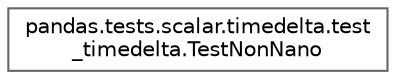 digraph "Graphical Class Hierarchy"
{
 // LATEX_PDF_SIZE
  bgcolor="transparent";
  edge [fontname=Helvetica,fontsize=10,labelfontname=Helvetica,labelfontsize=10];
  node [fontname=Helvetica,fontsize=10,shape=box,height=0.2,width=0.4];
  rankdir="LR";
  Node0 [id="Node000000",label="pandas.tests.scalar.timedelta.test\l_timedelta.TestNonNano",height=0.2,width=0.4,color="grey40", fillcolor="white", style="filled",URL="$d5/de9/classpandas_1_1tests_1_1scalar_1_1timedelta_1_1test__timedelta_1_1TestNonNano.html",tooltip=" "];
}
